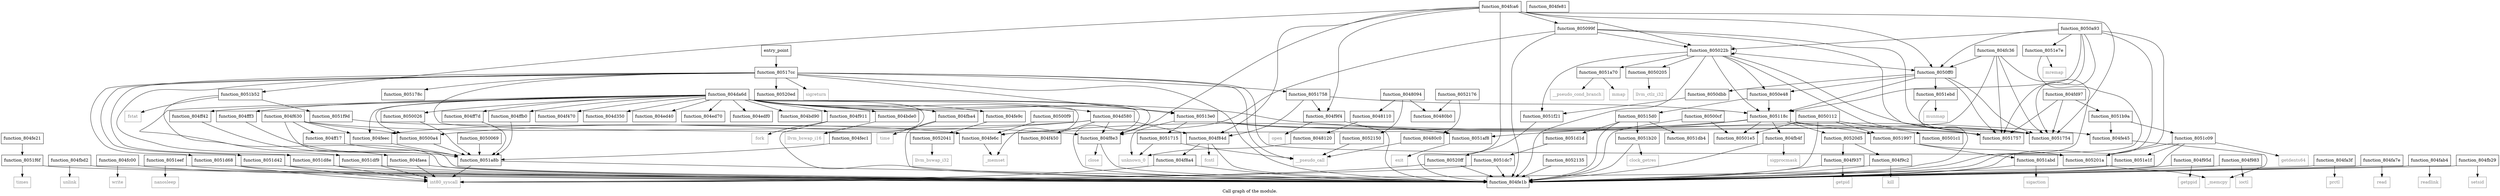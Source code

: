 digraph "Call graph of the module." {
  label="Call graph of the module.";
  node [shape=record];

  Node_function_804fba4 [label="{function_804fba4}"];
  Node_function_804fc36 [label="{function_804fc36}"];
  Node_function_804fca6 [label="{function_804fca6}"];
  Node_function_804fd97 [label="{function_804fd97}"];
  Node_function_804fe1b [label="{function_804fe1b}"];
  Node_function_804fe21 [label="{function_804fe21}"];
  Node_function_804fe45 [label="{function_804fe45}"];
  Node_function_80501e5 [label="{function_80501e5}"];
  Node_function_804fe6c [label="{function_804fe6c}"];
  Node_function_804fe81 [label="{function_804fe81}"];
  Node_function_80513e0 [label="{function_80513e0}"];
  Node_function_8050069 [label="{function_8050069}"];
  Node_function_8050205 [label="{function_8050205}"];
  Node_function_805022b [label="{function_805022b}"];
  Node_function_804fe9c [label="{function_804fe9c}"];
  Node_function_804fec1 [label="{function_804fec1}"];
  Node_function_80517cc [label="{function_80517cc}"];
  Node_function_80515d0 [label="{function_80515d0}"];
  Node_function_8051715 [label="{function_8051715}"];
  Node_function_80500a4 [label="{function_80500a4}"];
  Node_function_8051754 [label="{function_8051754}"];
  Node_function_80500cf [label="{function_80500cf}"];
  Node_function_8051a70 [label="{function_8051a70}"];
  Node_function_8051757 [label="{function_8051757}"];
  Node_function_80500f9 [label="{function_80500f9}"];
  Node_function_805099f [label="{function_805099f}"];
  Node_function_804ff17 [label="{function_804ff17}"];
  Node_function_8051a8b [label="{function_8051a8b}"];
  Node_function_8050112 [label="{function_8050112}"];
  Node_function_8051758 [label="{function_8051758}"];
  Node_function_8050a93 [label="{function_8050a93}"];
  Node_function_804ff42 [label="{function_804ff42}"];
  Node_function_8051997 [label="{function_8051997}"];
  Node_function_805178c [label="{function_805178c}"];
  Node_function_804fb4f [label="{function_804fb4f}"];
  Node_function_804feec [label="{function_804feec}"];
  Node_function_804fff3 [label="{function_804fff3}"];
  Node_function_805118c [label="{function_805118c}"];
  Node_function_8050026 [label="{function_8050026}"];
  Node_function_804fbd2 [label="{function_804fbd2}"];
  Node_function_804fc00 [label="{function_804fc00}"];
  Node_function_80501c1 [label="{function_80501c1}"];
  Node_function_8050dbb [label="{function_8050dbb}"];
  Node_function_804ff7d [label="{function_804ff7d}"];
  Node_function_8050e48 [label="{function_8050e48}"];
  Node_function_804ffb0 [label="{function_804ffb0}"];
  Node_function_8050ff0 [label="{function_8050ff0}"];
  Node_unlink [color="gray50", fontcolor="gray50", label="{unlink}"];
  Node_function_8051abd [label="{function_8051abd}"];
  Node_function_8051af8 [label="{function_8051af8}"];
  Node_function_8051b20 [label="{function_8051b20}"];
  Node_function_8051b52 [label="{function_8051b52}"];
  Node_function_8051b9a [label="{function_8051b9a}"];
  Node_function_8051c09 [label="{function_8051c09}"];
  Node_function_8051d1d [label="{function_8051d1d}"];
  Node_function_8051d42 [label="{function_8051d42}"];
  Node_function_8051d68 [label="{function_8051d68}"];
  Node_function_8051d8e [label="{function_8051d8e}"];
  Node_function_8051db4 [label="{function_8051db4}"];
  Node_function_8051dc7 [label="{function_8051dc7}"];
  Node_function_8051df9 [label="{function_8051df9}"];
  Node_function_8051e1f [label="{function_8051e1f}"];
  Node_function_8051e7e [label="{function_8051e7e}"];
  Node_function_8051ebd [label="{function_8051ebd}"];
  Node_function_8051eef [label="{function_8051eef}"];
  Node_function_8051f21 [label="{function_8051f21}"];
  Node_function_8051f6f [label="{function_8051f6f}"];
  Node_function_8051f9d [label="{function_8051f9d}"];
  Node_function_805201a [label="{function_805201a}"];
  Node_function_8052041 [label="{function_8052041}"];
  Node_function_80520d5 [label="{function_80520d5}"];
  Node_function_80520ed [label="{function_80520ed}"];
  Node_function_80520ff [label="{function_80520ff}"];
  Node_function_8052135 [label="{function_8052135}"];
  Node_function_8052150 [label="{function_8052150}"];
  Node_function_8052176 [label="{function_8052176}"];
  Node_llvm_bswap_i32 [color="gray50", fontcolor="gray50", label="{llvm_bswap_i32}"];
  Node_llvm_ctlz_i32 [color="gray50", fontcolor="gray50", label="{llvm_ctlz_i32}"];
  Node__memset [color="gray50", fontcolor="gray50", label="{_memset}"];
  Node__memcpy [color="gray50", fontcolor="gray50", label="{_memcpy}"];
  Node_llvm_bswap_i16 [color="gray50", fontcolor="gray50", label="{llvm_bswap_i16}"];
  Node_unknown_0 [color="gray50", fontcolor="gray50", label="{unknown_0}"];
  Node_fcntl [color="gray50", fontcolor="gray50", label="{fcntl}"];
  Node_int80_syscall [color="gray50", fontcolor="gray50", label="{int80_syscall}"];
  Node_close [color="gray50", fontcolor="gray50", label="{close}"];
  Node_fork [color="gray50", fontcolor="gray50", label="{fork}"];
  Node_getpid [color="gray50", fontcolor="gray50", label="{getpid}"];
  Node_getppid [color="gray50", fontcolor="gray50", label="{getppid}"];
  Node_ioctl [color="gray50", fontcolor="gray50", label="{ioctl}"];
  Node_kill [color="gray50", fontcolor="gray50", label="{kill}"];
  Node_open [color="gray50", fontcolor="gray50", label="{open}"];
  Node_prctl [color="gray50", fontcolor="gray50", label="{prctl}"];
  Node_read [color="gray50", fontcolor="gray50", label="{read}"];
  Node_readlink [color="gray50", fontcolor="gray50", label="{readlink}"];
  Node_setsid [color="gray50", fontcolor="gray50", label="{setsid}"];
  Node_sigprocmask [color="gray50", fontcolor="gray50", label="{sigprocmask}"];
  Node_time [color="gray50", fontcolor="gray50", label="{time}"];
  Node_write [color="gray50", fontcolor="gray50", label="{write}"];
  Node_sigreturn [color="gray50", fontcolor="gray50", label="{sigreturn}"];
  Node_mmap [color="gray50", fontcolor="gray50", label="{mmap}"];
  Node_sigaction [color="gray50", fontcolor="gray50", label="{sigaction}"];
  Node_exit [color="gray50", fontcolor="gray50", label="{exit}"];
  Node_clock_getres [color="gray50", fontcolor="gray50", label="{clock_getres}"];
  Node_fstat [color="gray50", fontcolor="gray50", label="{fstat}"];
  Node_getdents64 [color="gray50", fontcolor="gray50", label="{getdents64}"];
  Node_mremap [color="gray50", fontcolor="gray50", label="{mremap}"];
  Node_munmap [color="gray50", fontcolor="gray50", label="{munmap}"];
  Node_nanosleep [color="gray50", fontcolor="gray50", label="{nanosleep}"];
  Node_times [color="gray50", fontcolor="gray50", label="{times}"];
  Node___pseudo_call [color="gray50", fontcolor="gray50", label="{__pseudo_call}"];
  Node___pseudo_cond_branch [color="gray50", fontcolor="gray50", label="{__pseudo_cond_branch}"];
  Node_function_8048094 [label="{function_8048094}"];
  Node_function_80480b0 [label="{function_80480b0}"];
  Node_function_80480c0 [label="{function_80480c0}"];
  Node_function_8048110 [label="{function_8048110}"];
  Node_function_8048120 [label="{function_8048120}"];
  Node_entry_point [label="{entry_point}"];
  Node_function_804bd90 [label="{function_804bd90}"];
  Node_function_804f470 [label="{function_804f470}"];
  Node_function_804bde0 [label="{function_804bde0}"];
  Node_function_804d350 [label="{function_804d350}"];
  Node_function_804d580 [label="{function_804d580}"];
  Node_function_804da6d [label="{function_804da6d}"];
  Node_function_804ed40 [label="{function_804ed40}"];
  Node_function_804ed70 [label="{function_804ed70}"];
  Node_function_804edf0 [label="{function_804edf0}"];
  Node_function_804f450 [label="{function_804f450}"];
  Node_function_804f630 [label="{function_804f630}"];
  Node_function_804f84d [label="{function_804f84d}"];
  Node_function_804f8a4 [label="{function_804f8a4}"];
  Node_function_804f8e3 [label="{function_804f8e3}"];
  Node_function_804f911 [label="{function_804f911}"];
  Node_function_804f937 [label="{function_804f937}"];
  Node_function_804f95d [label="{function_804f95d}"];
  Node_function_804f983 [label="{function_804f983}"];
  Node_function_804f9c2 [label="{function_804f9c2}"];
  Node_function_804f9f4 [label="{function_804f9f4}"];
  Node_function_804fa3f [label="{function_804fa3f}"];
  Node_function_804fa7e [label="{function_804fa7e}"];
  Node_function_804fab4 [label="{function_804fab4}"];
  Node_function_804faea [label="{function_804faea}"];
  Node_function_804fb29 [label="{function_804fb29}"];
  Node_function_804fba4 -> Node_function_804fe1b;
  Node_function_804fba4 -> Node_time;
  Node_function_804fc36 -> Node_function_804fe1b;
  Node_function_804fc36 -> Node_function_8051754;
  Node_function_804fc36 -> Node_function_8051757;
  Node_function_804fc36 -> Node_function_8050ff0;
  Node_function_804fc36 -> Node_function_804f8e3;
  Node_function_804fca6 -> Node_function_804fe1b;
  Node_function_804fca6 -> Node_function_805022b;
  Node_function_804fca6 -> Node_function_8051754;
  Node_function_804fca6 -> Node_function_805099f;
  Node_function_804fca6 -> Node_function_8050ff0;
  Node_function_804fca6 -> Node_function_8051b52;
  Node_function_804fca6 -> Node_function_804f84d;
  Node_function_804fca6 -> Node_function_804f8e3;
  Node_function_804fca6 -> Node_function_804f9f4;
  Node_function_804fd97 -> Node_function_8051754;
  Node_function_804fd97 -> Node_function_8051757;
  Node_function_804fd97 -> Node_function_8051b9a;
  Node_function_804fe21 -> Node_function_8051f6f;
  Node_function_804fe45 -> Node__memcpy;
  Node_function_804fe6c -> Node__memset;
  Node_function_80513e0 -> Node_function_8051715;
  Node_function_80513e0 -> Node_function_8051754;
  Node_function_80513e0 -> Node_function_8051757;
  Node_function_80513e0 -> Node_function_8051af8;
  Node_function_80513e0 -> Node_unknown_0;
  Node_function_8050069 -> Node_function_8051a8b;
  Node_function_8050205 -> Node_llvm_ctlz_i32;
  Node_function_805022b -> Node_function_804fe1b;
  Node_function_805022b -> Node_function_8050205;
  Node_function_805022b -> Node_function_805022b;
  Node_function_805022b -> Node_function_8051754;
  Node_function_805022b -> Node_function_8051a70;
  Node_function_805022b -> Node_function_8051757;
  Node_function_805022b -> Node_function_805118c;
  Node_function_805022b -> Node_function_8050e48;
  Node_function_805022b -> Node_function_8050ff0;
  Node_function_805022b -> Node_function_8051f21;
  Node_function_804fe9c -> Node_function_8052041;
  Node_function_804fec1 -> Node_function_8051a8b;
  Node_function_80517cc -> Node_function_804fe1b;
  Node_function_80517cc -> Node_function_804fe6c;
  Node_function_80517cc -> Node_function_80513e0;
  Node_function_80517cc -> Node_function_8051758;
  Node_function_80517cc -> Node_function_805178c;
  Node_function_80517cc -> Node_function_8051d42;
  Node_function_80517cc -> Node_function_8051d68;
  Node_function_80517cc -> Node_function_8051d8e;
  Node_function_80517cc -> Node_function_8051df9;
  Node_function_80517cc -> Node_function_805201a;
  Node_function_80517cc -> Node_function_80520ed;
  Node_function_80517cc -> Node_sigreturn;
  Node_function_80517cc -> Node___pseudo_call;
  Node_function_80515d0 -> Node_function_804fe1b;
  Node_function_80515d0 -> Node_function_8051b20;
  Node_function_80515d0 -> Node_function_8051d1d;
  Node_function_80515d0 -> Node_function_8051db4;
  Node_function_8051715 -> Node_unknown_0;
  Node_function_8051715 -> Node___pseudo_call;
  Node_function_80500a4 -> Node_function_8051a8b;
  Node_function_80500cf -> Node_function_804fe1b;
  Node_function_80500cf -> Node_function_80501e5;
  Node_function_8051a70 -> Node_mmap;
  Node_function_8051a70 -> Node___pseudo_cond_branch;
  Node_function_80500f9 -> Node_function_804fe6c;
  Node_function_805099f -> Node_function_804fe1b;
  Node_function_805099f -> Node_function_804fe6c;
  Node_function_805099f -> Node_function_805022b;
  Node_function_805099f -> Node_function_8051754;
  Node_function_805099f -> Node_function_8051757;
  Node_function_804ff17 -> Node_function_8051a8b;
  Node_function_8051a8b -> Node_function_804fe1b;
  Node_function_8051a8b -> Node_int80_syscall;
  Node_function_8050112 -> Node_function_804fe1b;
  Node_function_8050112 -> Node_function_80501e5;
  Node_function_8050112 -> Node_function_8051997;
  Node_function_8050112 -> Node_function_80501c1;
  Node_function_8051758 -> Node_function_805118c;
  Node_function_8051758 -> Node_function_804f84d;
  Node_function_8051758 -> Node_function_804f9f4;
  Node_function_8050a93 -> Node_function_804fe1b;
  Node_function_8050a93 -> Node_function_805022b;
  Node_function_8050a93 -> Node_function_8051754;
  Node_function_8050a93 -> Node_function_8051757;
  Node_function_8050a93 -> Node_function_805118c;
  Node_function_8050a93 -> Node_function_8050ff0;
  Node_function_8050a93 -> Node_function_8051e7e;
  Node_function_8050a93 -> Node_function_805201a;
  Node_function_804ff42 -> Node_function_8051a8b;
  Node_function_8051997 -> Node_function_8051abd;
  Node_function_8051997 -> Node_function_805201a;
  Node_function_804fb4f -> Node_function_804fe1b;
  Node_function_804fb4f -> Node_sigprocmask;
  Node_function_804feec -> Node_function_8051a8b;
  Node_function_804fff3 -> Node_function_8051a8b;
  Node_function_805118c -> Node_function_80501e5;
  Node_function_805118c -> Node_function_804fe6c;
  Node_function_805118c -> Node_function_8051754;
  Node_function_805118c -> Node_function_8051997;
  Node_function_805118c -> Node_function_804fb4f;
  Node_function_805118c -> Node_function_8051af8;
  Node_function_805118c -> Node_function_80520d5;
  Node_function_8050026 -> Node_function_8051a8b;
  Node_function_804fbd2 -> Node_function_804fe1b;
  Node_function_804fbd2 -> Node_unlink;
  Node_function_804fc00 -> Node_function_804fe1b;
  Node_function_804fc00 -> Node_write;
  Node_function_8050dbb -> Node_function_8051f21;
  Node_function_804ff7d -> Node_function_8051a8b;
  Node_function_8050e48 -> Node_function_80515d0;
  Node_function_8050e48 -> Node_function_805118c;
  Node_function_804ffb0 -> Node_function_8051a8b;
  Node_function_8050ff0 -> Node_function_8051754;
  Node_function_8050ff0 -> Node_function_8051757;
  Node_function_8050ff0 -> Node_function_805118c;
  Node_function_8050ff0 -> Node_function_8050dbb;
  Node_function_8050ff0 -> Node_function_8050e48;
  Node_function_8050ff0 -> Node_function_8051ebd;
  Node_function_8051abd -> Node_function_804fe1b;
  Node_function_8051abd -> Node_sigaction;
  Node_function_8051af8 -> Node_exit;
  Node_function_8051b20 -> Node_function_804fe1b;
  Node_function_8051b20 -> Node_clock_getres;
  Node_function_8051b52 -> Node_function_804fe1b;
  Node_function_8051b52 -> Node_function_8051f9d;
  Node_function_8051b52 -> Node_fstat;
  Node_function_8051b9a -> Node_function_804fe45;
  Node_function_8051b9a -> Node_function_8051c09;
  Node_function_8051c09 -> Node_function_804fe1b;
  Node_function_8051c09 -> Node_function_8051e1f;
  Node_function_8051c09 -> Node_function_805201a;
  Node_function_8051c09 -> Node_getdents64;
  Node_function_8051d1d -> Node_function_8051dc7;
  Node_function_8051d42 -> Node_function_804fe1b;
  Node_function_8051d42 -> Node_int80_syscall;
  Node_function_8051d68 -> Node_function_804fe1b;
  Node_function_8051d68 -> Node_int80_syscall;
  Node_function_8051d8e -> Node_function_804fe1b;
  Node_function_8051d8e -> Node_int80_syscall;
  Node_function_8051dc7 -> Node_function_804fe1b;
  Node_function_8051dc7 -> Node_int80_syscall;
  Node_function_8051df9 -> Node_function_804fe1b;
  Node_function_8051df9 -> Node_int80_syscall;
  Node_function_8051e1f -> Node_function_804fe1b;
  Node_function_8051e1f -> Node_int80_syscall;
  Node_function_8051e7e -> Node_function_804fe1b;
  Node_function_8051e7e -> Node_mremap;
  Node_function_8051ebd -> Node_function_804fe1b;
  Node_function_8051ebd -> Node_munmap;
  Node_function_8051eef -> Node_function_804fe1b;
  Node_function_8051eef -> Node_nanosleep;
  Node_function_8051f21 -> Node_function_80520ff;
  Node_function_8051f6f -> Node_function_804fe1b;
  Node_function_8051f6f -> Node_times;
  Node_function_8051f9d -> Node_function_804fe6c;
  Node_function_805201a -> Node__memcpy;
  Node_function_8052041 -> Node_llvm_bswap_i32;
  Node_function_80520d5 -> Node_function_804f937;
  Node_function_80520d5 -> Node_function_804f9c2;
  Node_function_80520ff -> Node_function_804fe1b;
  Node_function_80520ff -> Node_int80_syscall;
  Node_function_8052135 -> Node_function_804fe1b;
  Node_function_8052150 -> Node___pseudo_call;
  Node_function_8052176 -> Node_function_80480b0;
  Node_function_8052176 -> Node_function_80480c0;
  Node_function_8048094 -> Node_function_8052150;
  Node_function_8048094 -> Node_function_80480b0;
  Node_function_8048094 -> Node_function_8048110;
  Node_function_80480c0 -> Node___pseudo_call;
  Node_function_8048110 -> Node_function_8048120;
  Node_function_8048120 -> Node_unknown_0;
  Node_entry_point -> Node_function_80517cc;
  Node_function_804bde0 -> Node_llvm_bswap_i16;
  Node_function_804d580 -> Node_function_80500a4;
  Node_function_804d580 -> Node_function_804feec;
  Node_function_804d580 -> Node_function_804f450;
  Node_function_804d580 -> Node_function_804f84d;
  Node_function_804d580 -> Node_function_804f8e3;
  Node_function_804da6d -> Node_function_804fba4;
  Node_function_804da6d -> Node_function_804fe1b;
  Node_function_804da6d -> Node_function_804fe45;
  Node_function_804da6d -> Node_function_80513e0;
  Node_function_804da6d -> Node_function_804fe9c;
  Node_function_804da6d -> Node_function_80500a4;
  Node_function_804da6d -> Node_function_804ff42;
  Node_function_804da6d -> Node_function_804feec;
  Node_function_804da6d -> Node_function_804fff3;
  Node_function_804da6d -> Node_function_8050026;
  Node_function_804da6d -> Node_function_804ff7d;
  Node_function_804da6d -> Node_function_804ffb0;
  Node_function_804da6d -> Node__memset;
  Node_function_804da6d -> Node_llvm_bswap_i16;
  Node_function_804da6d -> Node_function_804bd90;
  Node_function_804da6d -> Node_function_804f470;
  Node_function_804da6d -> Node_function_804bde0;
  Node_function_804da6d -> Node_function_804d350;
  Node_function_804da6d -> Node_function_804d580;
  Node_function_804da6d -> Node_function_804ed40;
  Node_function_804da6d -> Node_function_804ed70;
  Node_function_804da6d -> Node_function_804edf0;
  Node_function_804da6d -> Node_function_804f8e3;
  Node_function_804da6d -> Node_function_804f911;
  Node_function_804da6d -> Node_function_804faea;
  Node_function_804f630 -> Node_function_804fe1b;
  Node_function_804f630 -> Node_function_80500a4;
  Node_function_804f630 -> Node_function_804ff17;
  Node_function_804f630 -> Node_function_804feec;
  Node_function_804f630 -> Node_function_804f8e3;
  Node_function_804f84d -> Node_function_804fe1b;
  Node_function_804f84d -> Node_fcntl;
  Node_function_804f84d -> Node_function_804f8a4;
  Node_function_804f8a4 -> Node_function_804fe1b;
  Node_function_804f8a4 -> Node_int80_syscall;
  Node_function_804f8e3 -> Node_function_804fe1b;
  Node_function_804f8e3 -> Node_close;
  Node_function_804f911 -> Node_function_804fe1b;
  Node_function_804f911 -> Node_fork;
  Node_function_804f937 -> Node_function_804fe1b;
  Node_function_804f937 -> Node_getpid;
  Node_function_804f95d -> Node_function_804fe1b;
  Node_function_804f95d -> Node_getppid;
  Node_function_804f983 -> Node_function_804fe1b;
  Node_function_804f983 -> Node_ioctl;
  Node_function_804f9c2 -> Node_function_804fe1b;
  Node_function_804f9c2 -> Node_kill;
  Node_function_804f9f4 -> Node_function_804fe1b;
  Node_function_804f9f4 -> Node_open;
  Node_function_804fa3f -> Node_function_804fe1b;
  Node_function_804fa3f -> Node_prctl;
  Node_function_804fa7e -> Node_function_804fe1b;
  Node_function_804fa7e -> Node_read;
  Node_function_804fab4 -> Node_function_804fe1b;
  Node_function_804fab4 -> Node_readlink;
  Node_function_804faea -> Node_function_804fe1b;
  Node_function_804faea -> Node_int80_syscall;
  Node_function_804fb29 -> Node_function_804fe1b;
  Node_function_804fb29 -> Node_setsid;
}
